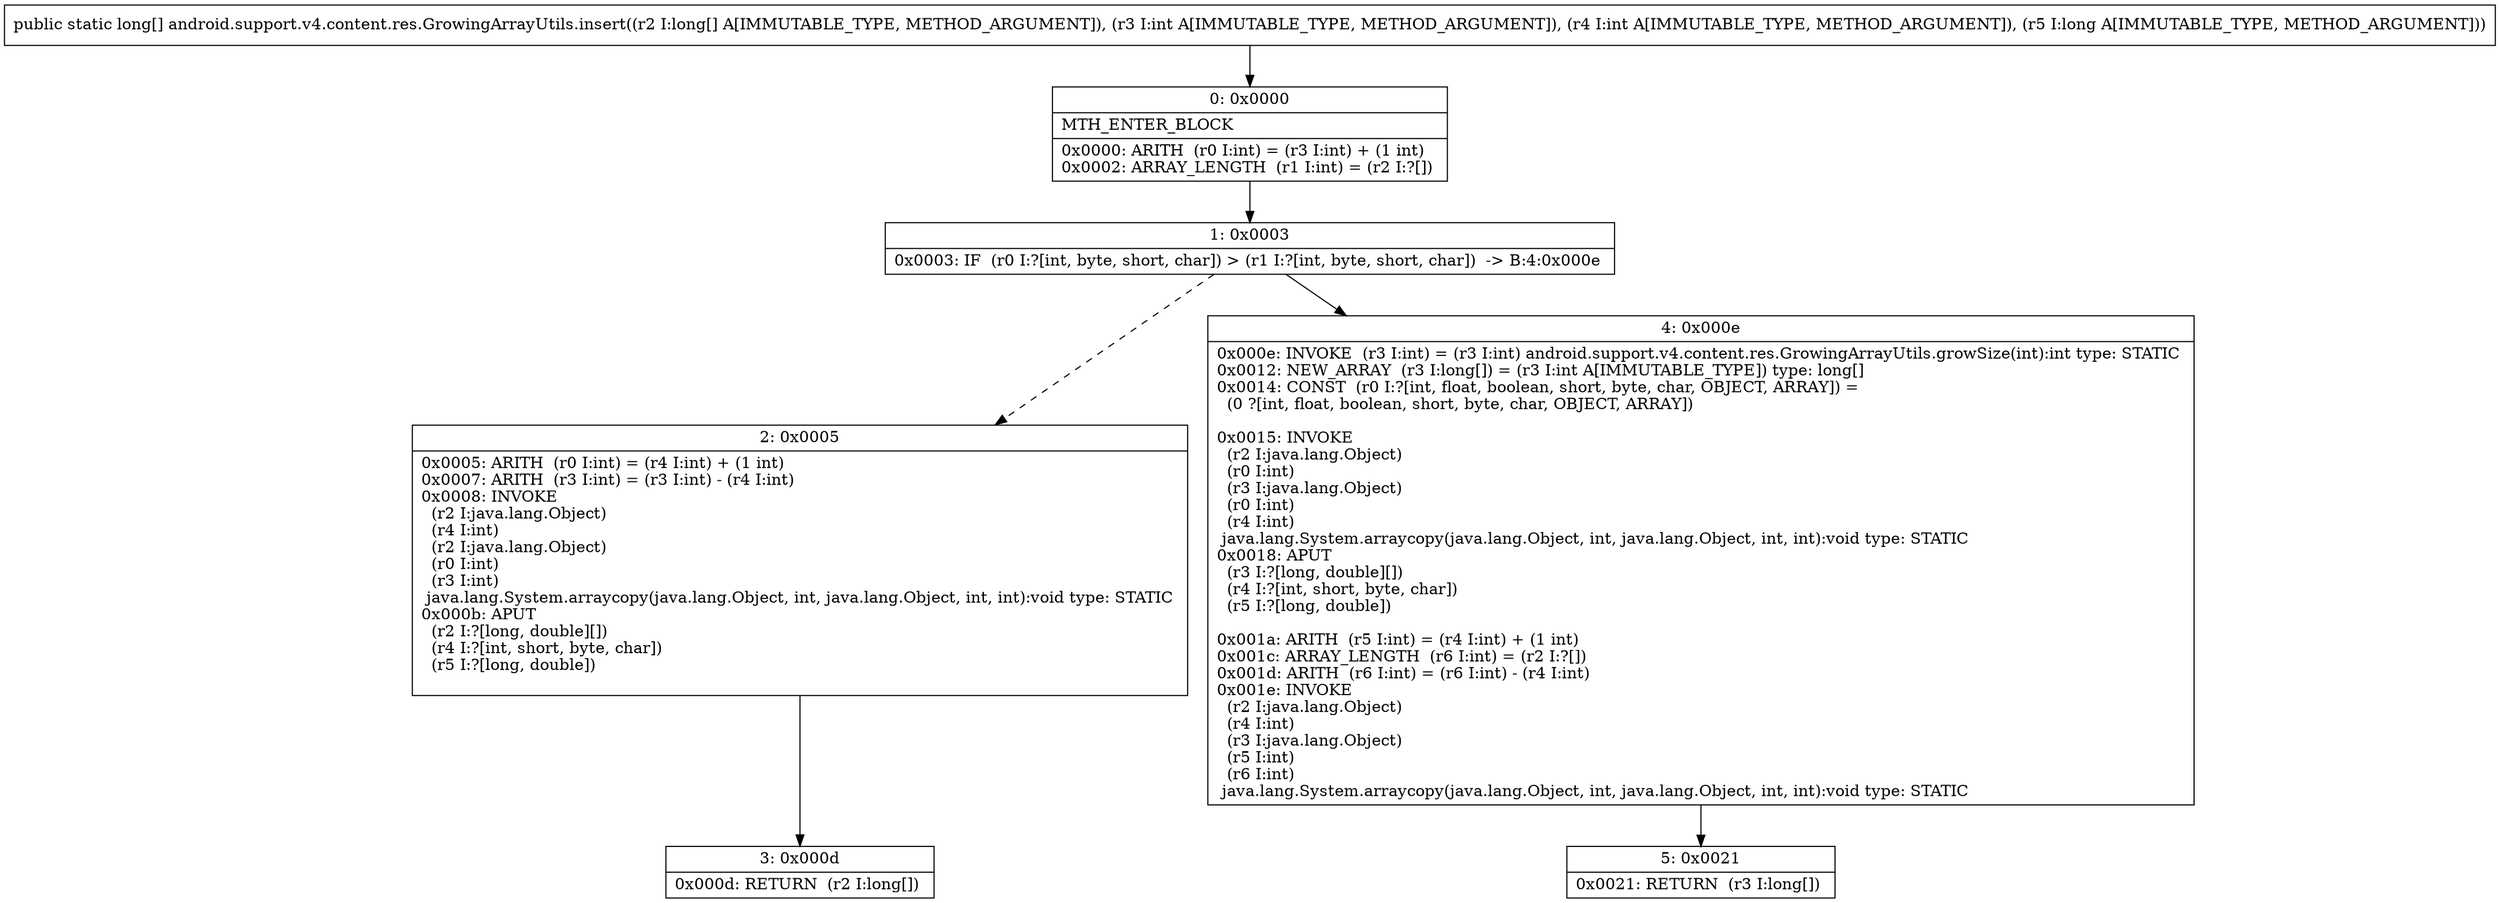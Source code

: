 digraph "CFG forandroid.support.v4.content.res.GrowingArrayUtils.insert([JIIJ)[J" {
Node_0 [shape=record,label="{0\:\ 0x0000|MTH_ENTER_BLOCK\l|0x0000: ARITH  (r0 I:int) = (r3 I:int) + (1 int) \l0x0002: ARRAY_LENGTH  (r1 I:int) = (r2 I:?[]) \l}"];
Node_1 [shape=record,label="{1\:\ 0x0003|0x0003: IF  (r0 I:?[int, byte, short, char]) \> (r1 I:?[int, byte, short, char])  \-\> B:4:0x000e \l}"];
Node_2 [shape=record,label="{2\:\ 0x0005|0x0005: ARITH  (r0 I:int) = (r4 I:int) + (1 int) \l0x0007: ARITH  (r3 I:int) = (r3 I:int) \- (r4 I:int) \l0x0008: INVOKE  \l  (r2 I:java.lang.Object)\l  (r4 I:int)\l  (r2 I:java.lang.Object)\l  (r0 I:int)\l  (r3 I:int)\l java.lang.System.arraycopy(java.lang.Object, int, java.lang.Object, int, int):void type: STATIC \l0x000b: APUT  \l  (r2 I:?[long, double][])\l  (r4 I:?[int, short, byte, char])\l  (r5 I:?[long, double])\l \l}"];
Node_3 [shape=record,label="{3\:\ 0x000d|0x000d: RETURN  (r2 I:long[]) \l}"];
Node_4 [shape=record,label="{4\:\ 0x000e|0x000e: INVOKE  (r3 I:int) = (r3 I:int) android.support.v4.content.res.GrowingArrayUtils.growSize(int):int type: STATIC \l0x0012: NEW_ARRAY  (r3 I:long[]) = (r3 I:int A[IMMUTABLE_TYPE]) type: long[] \l0x0014: CONST  (r0 I:?[int, float, boolean, short, byte, char, OBJECT, ARRAY]) = \l  (0 ?[int, float, boolean, short, byte, char, OBJECT, ARRAY])\l \l0x0015: INVOKE  \l  (r2 I:java.lang.Object)\l  (r0 I:int)\l  (r3 I:java.lang.Object)\l  (r0 I:int)\l  (r4 I:int)\l java.lang.System.arraycopy(java.lang.Object, int, java.lang.Object, int, int):void type: STATIC \l0x0018: APUT  \l  (r3 I:?[long, double][])\l  (r4 I:?[int, short, byte, char])\l  (r5 I:?[long, double])\l \l0x001a: ARITH  (r5 I:int) = (r4 I:int) + (1 int) \l0x001c: ARRAY_LENGTH  (r6 I:int) = (r2 I:?[]) \l0x001d: ARITH  (r6 I:int) = (r6 I:int) \- (r4 I:int) \l0x001e: INVOKE  \l  (r2 I:java.lang.Object)\l  (r4 I:int)\l  (r3 I:java.lang.Object)\l  (r5 I:int)\l  (r6 I:int)\l java.lang.System.arraycopy(java.lang.Object, int, java.lang.Object, int, int):void type: STATIC \l}"];
Node_5 [shape=record,label="{5\:\ 0x0021|0x0021: RETURN  (r3 I:long[]) \l}"];
MethodNode[shape=record,label="{public static long[] android.support.v4.content.res.GrowingArrayUtils.insert((r2 I:long[] A[IMMUTABLE_TYPE, METHOD_ARGUMENT]), (r3 I:int A[IMMUTABLE_TYPE, METHOD_ARGUMENT]), (r4 I:int A[IMMUTABLE_TYPE, METHOD_ARGUMENT]), (r5 I:long A[IMMUTABLE_TYPE, METHOD_ARGUMENT])) }"];
MethodNode -> Node_0;
Node_0 -> Node_1;
Node_1 -> Node_2[style=dashed];
Node_1 -> Node_4;
Node_2 -> Node_3;
Node_4 -> Node_5;
}

